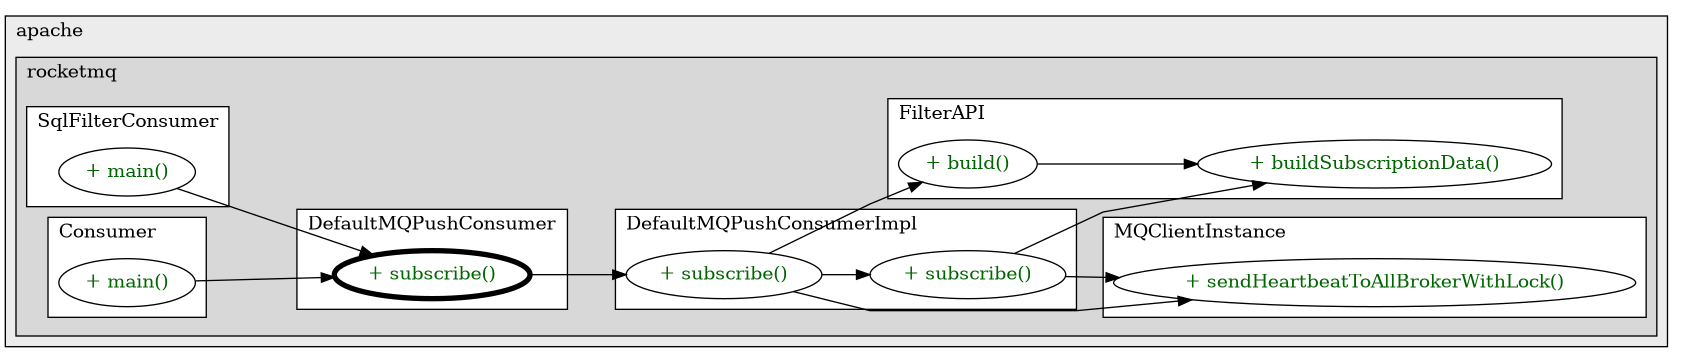 @startuml

/' diagram meta data start
config=CallConfiguration;
{
  "rootMethod": "org.apache.rocketmq.client.consumer.DefaultMQPushConsumer#subscribe(String,MessageSelector)",
  "projectClassification": {
    "searchMode": "OpenProject", // OpenProject, AllProjects
    "includedProjects": "",
    "pathEndKeywords": "*.impl",
    "isClientPath": "",
    "isClientName": "",
    "isTestPath": "",
    "isTestName": "",
    "isMappingPath": "",
    "isMappingName": "",
    "isDataAccessPath": "",
    "isDataAccessName": "",
    "isDataStructurePath": "",
    "isDataStructureName": "",
    "isInterfaceStructuresPath": "",
    "isInterfaceStructuresName": "",
    "isEntryPointPath": "",
    "isEntryPointName": "",
    "treatFinalFieldsAsMandatory": false
  },
  "graphRestriction": {
    "classPackageExcludeFilter": "",
    "classPackageIncludeFilter": "",
    "classNameExcludeFilter": "",
    "classNameIncludeFilter": "",
    "methodNameExcludeFilter": "",
    "methodNameIncludeFilter": "",
    "removeByInheritance": "", // inheritance/annotation based filtering is done in a second step
    "removeByAnnotation": "",
    "removeByClassPackage": "", // cleanup the graph after inheritance/annotation based filtering is done
    "removeByClassName": "",
    "cutMappings": false,
    "cutEnum": true,
    "cutTests": true,
    "cutClient": true,
    "cutDataAccess": true,
    "cutInterfaceStructures": true,
    "cutDataStructures": true,
    "cutGetterAndSetter": true,
    "cutConstructors": true
  },
  "graphTraversal": {
    "forwardDepth": 3,
    "backwardDepth": 3,
    "classPackageExcludeFilter": "",
    "classPackageIncludeFilter": "",
    "classNameExcludeFilter": "",
    "classNameIncludeFilter": "",
    "methodNameExcludeFilter": "",
    "methodNameIncludeFilter": "",
    "hideMappings": false,
    "hideDataStructures": false,
    "hidePrivateMethods": true,
    "hideInterfaceCalls": true, // indirection: implementation -> interface (is hidden) -> implementation
    "onlyShowApplicationEntryPoints": false, // root node is included
    "useMethodCallsForStructureDiagram": "ForwardOnly" // ForwardOnly, BothDirections, No
  },
  "details": {
    "aggregation": "GroupByClass", // ByClass, GroupByClass, None
    "showMethodParametersTypes": false,
    "showMethodParametersNames": false,
    "showMethodReturnType": false,
    "showPackageLevels": 2,
    "showCallOrder": false,
    "edgeMode": "MethodsOnly", // TypesOnly, MethodsOnly, TypesAndMethods, MethodsAndDirectTypeUsage
    "showDetailedClassStructure": false
  },
  "rootClass": "org.apache.rocketmq.client.consumer.DefaultMQPushConsumer",
  "extensionCallbackMethod": "" // qualified.class.name#methodName - signature: public static String method(String)
}
diagram meta data end '/



digraph g {
    rankdir="LR"
    splines=polyline
    

'nodes 
subgraph cluster_1411517106 { 
   	label=apache
	labeljust=l
	fillcolor="#ececec"
	style=filled
   
   subgraph cluster_1714486248 { 
   	label=rocketmq
	labeljust=l
	fillcolor="#d8d8d8"
	style=filled
   
   subgraph cluster_1115057354 { 
   	label=SqlFilterConsumer
	labeljust=l
	fillcolor=white
	style=filled
   
   SqlFilterConsumer819045724XXXmain1859653459[
	label="+ main()"
	style=filled
	fillcolor=white
	tooltip="SqlFilterConsumer

null"
	fontcolor=darkgreen
];
} 

subgraph cluster_160577077 { 
   	label=Consumer
	labeljust=l
	fillcolor=white
	style=filled
   
   Consumer2031561881XXXmain1859653459[
	label="+ main()"
	style=filled
	fillcolor=white
	tooltip="Consumer

null"
	fontcolor=darkgreen
];
} 

subgraph cluster_1817307469 { 
   	label=MQClientInstance
	labeljust=l
	fillcolor=white
	style=filled
   
   MQClientInstance700434529XXXsendHeartbeatToAllBrokerWithLock0[
	label="+ sendHeartbeatToAllBrokerWithLock()"
	style=filled
	fillcolor=white
	tooltip="MQClientInstance

null"
	fontcolor=darkgreen
];
} 

subgraph cluster_193740497 { 
   	label=FilterAPI
	labeljust=l
	fillcolor=white
	style=filled
   
   FilterAPI260500475XXXbuild924985979[
	label="+ build()"
	style=filled
	fillcolor=white
	tooltip="FilterAPI

null"
	fontcolor=darkgreen
];

FilterAPI260500475XXXbuildSubscriptionData924985979[
	label="+ buildSubscriptionData()"
	style=filled
	fillcolor=white
	tooltip="FilterAPI

null"
	fontcolor=darkgreen
];
} 

subgraph cluster_2004609280 { 
   	label=DefaultMQPushConsumer
	labeljust=l
	fillcolor=white
	style=filled
   
   DefaultMQPushConsumer633216551XXXsubscribe1623095521[
	label="+ subscribe()"
	style=filled
	fillcolor=white
	tooltip="DefaultMQPushConsumer

&#10;  Subscribe a topic by message selector.&#10; &#10;  @param topic topic to consume.&#10;  @param messageSelector {@link org.apache.rocketmq.client.consumer.MessageSelector}&#10;  @see org.apache.rocketmq.client.consumer.MessageSelector#bySql&#10;  @see org.apache.rocketmq.client.consumer.MessageSelector#byTag&#10; "
	penwidth=4
	fontcolor=darkgreen
];
} 

subgraph cluster_290650472 { 
   	label=DefaultMQPushConsumerImpl
	labeljust=l
	fillcolor=white
	style=filled
   
   DefaultMQPushConsumerImpl1317777407XXXsubscribe1623095521[
	label="+ subscribe()"
	style=filled
	fillcolor=white
	tooltip="DefaultMQPushConsumerImpl

null"
	fontcolor=darkgreen
];

DefaultMQPushConsumerImpl1317777407XXXsubscribe2013066710[
	label="+ subscribe()"
	style=filled
	fillcolor=white
	tooltip="DefaultMQPushConsumerImpl

null"
	fontcolor=darkgreen
];
} 
} 
} 

'edges    
Consumer2031561881XXXmain1859653459 -> DefaultMQPushConsumer633216551XXXsubscribe1623095521;
DefaultMQPushConsumer633216551XXXsubscribe1623095521 -> DefaultMQPushConsumerImpl1317777407XXXsubscribe1623095521;
DefaultMQPushConsumerImpl1317777407XXXsubscribe1623095521 -> DefaultMQPushConsumerImpl1317777407XXXsubscribe2013066710;
DefaultMQPushConsumerImpl1317777407XXXsubscribe1623095521 -> FilterAPI260500475XXXbuild924985979;
DefaultMQPushConsumerImpl1317777407XXXsubscribe1623095521 -> MQClientInstance700434529XXXsendHeartbeatToAllBrokerWithLock0;
DefaultMQPushConsumerImpl1317777407XXXsubscribe2013066710 -> FilterAPI260500475XXXbuildSubscriptionData924985979;
DefaultMQPushConsumerImpl1317777407XXXsubscribe2013066710 -> MQClientInstance700434529XXXsendHeartbeatToAllBrokerWithLock0;
FilterAPI260500475XXXbuild924985979 -> FilterAPI260500475XXXbuildSubscriptionData924985979;
SqlFilterConsumer819045724XXXmain1859653459 -> DefaultMQPushConsumer633216551XXXsubscribe1623095521;
    
}
@enduml
